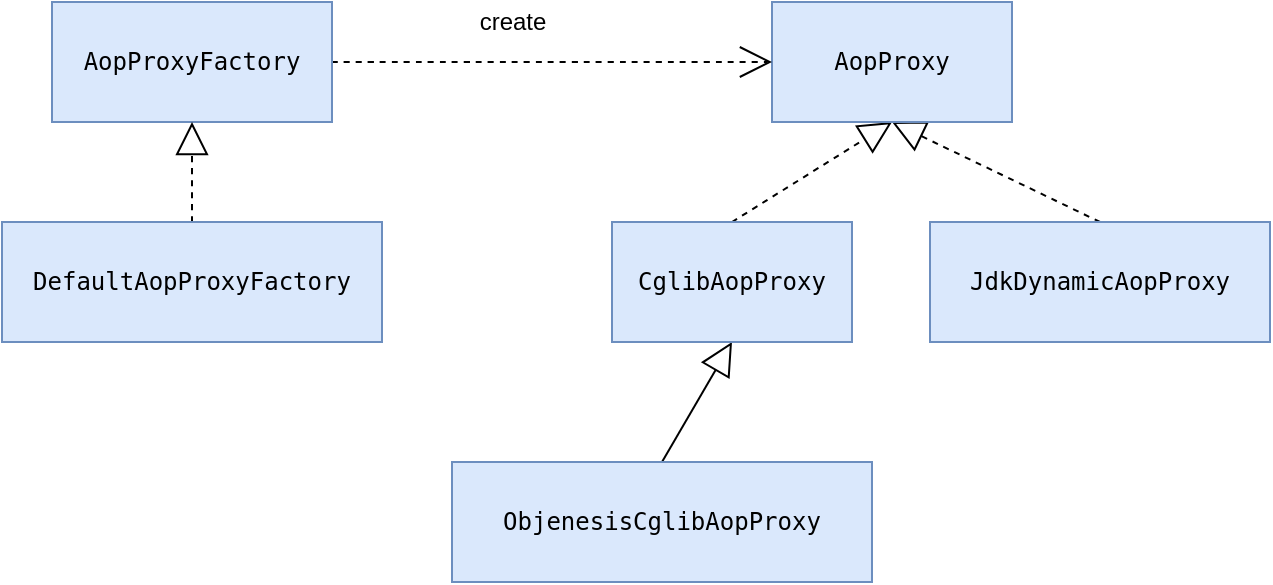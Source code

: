 <mxfile version="15.3.3" type="github">
  <diagram id="jIpp82CZUX5vi6DGRoLu" name="Page-1">
    <mxGraphModel dx="1773" dy="536" grid="1" gridSize="10" guides="1" tooltips="1" connect="1" arrows="1" fold="1" page="1" pageScale="1" pageWidth="827" pageHeight="1169" math="0" shadow="0">
      <root>
        <mxCell id="0" />
        <mxCell id="1" parent="0" />
        <mxCell id="WWjHJohw3SGoiaCBU_BD-11" style="edgeStyle=none;curved=1;rounded=0;orthogonalLoop=1;jettySize=auto;html=1;exitX=0.5;exitY=0;exitDx=0;exitDy=0;entryX=0.5;entryY=1;entryDx=0;entryDy=0;endArrow=block;endFill=0;startSize=14;endSize=14;sourcePerimeterSpacing=8;targetPerimeterSpacing=8;" edge="1" parent="1" source="WWjHJohw3SGoiaCBU_BD-1" target="WWjHJohw3SGoiaCBU_BD-2">
          <mxGeometry relative="1" as="geometry" />
        </mxCell>
        <mxCell id="WWjHJohw3SGoiaCBU_BD-1" value="&lt;pre&gt;ObjenesisCglibAopProxy&lt;/pre&gt;" style="rounded=0;whiteSpace=wrap;html=1;hachureGap=4;pointerEvents=0;fillColor=#dae8fc;strokeColor=#6c8ebf;" vertex="1" parent="1">
          <mxGeometry x="90" y="240" width="210" height="60" as="geometry" />
        </mxCell>
        <mxCell id="WWjHJohw3SGoiaCBU_BD-10" style="edgeStyle=none;curved=1;rounded=0;orthogonalLoop=1;jettySize=auto;html=1;exitX=0.5;exitY=0;exitDx=0;exitDy=0;entryX=0.5;entryY=1;entryDx=0;entryDy=0;dashed=1;endArrow=block;endFill=0;startSize=14;endSize=14;sourcePerimeterSpacing=8;targetPerimeterSpacing=8;" edge="1" parent="1" source="WWjHJohw3SGoiaCBU_BD-2" target="WWjHJohw3SGoiaCBU_BD-4">
          <mxGeometry relative="1" as="geometry" />
        </mxCell>
        <mxCell id="WWjHJohw3SGoiaCBU_BD-2" value="&lt;pre&gt;CglibAopProxy&lt;/pre&gt;" style="rounded=0;whiteSpace=wrap;html=1;hachureGap=4;pointerEvents=0;fillColor=#dae8fc;strokeColor=#6c8ebf;" vertex="1" parent="1">
          <mxGeometry x="170" y="120" width="120" height="60" as="geometry" />
        </mxCell>
        <mxCell id="WWjHJohw3SGoiaCBU_BD-9" style="edgeStyle=none;curved=1;rounded=0;orthogonalLoop=1;jettySize=auto;html=1;exitX=0.5;exitY=0;exitDx=0;exitDy=0;entryX=0.5;entryY=1;entryDx=0;entryDy=0;dashed=1;endArrow=block;endFill=0;startSize=14;endSize=14;sourcePerimeterSpacing=8;targetPerimeterSpacing=8;" edge="1" parent="1" source="WWjHJohw3SGoiaCBU_BD-3" target="WWjHJohw3SGoiaCBU_BD-4">
          <mxGeometry relative="1" as="geometry" />
        </mxCell>
        <mxCell id="WWjHJohw3SGoiaCBU_BD-3" value="&lt;pre&gt;&lt;pre&gt;JdkDynamicAopProxy&lt;/pre&gt;&lt;/pre&gt;" style="rounded=0;whiteSpace=wrap;html=1;hachureGap=4;pointerEvents=0;fillColor=#dae8fc;strokeColor=#6c8ebf;" vertex="1" parent="1">
          <mxGeometry x="329" y="120" width="170" height="60" as="geometry" />
        </mxCell>
        <mxCell id="WWjHJohw3SGoiaCBU_BD-4" value="&lt;pre&gt;&lt;pre&gt;AopProxy&lt;/pre&gt;&lt;/pre&gt;" style="rounded=0;whiteSpace=wrap;html=1;hachureGap=4;pointerEvents=0;fillColor=#dae8fc;strokeColor=#6c8ebf;" vertex="1" parent="1">
          <mxGeometry x="250" y="10" width="120" height="60" as="geometry" />
        </mxCell>
        <mxCell id="WWjHJohw3SGoiaCBU_BD-12" style="edgeStyle=none;curved=1;rounded=0;orthogonalLoop=1;jettySize=auto;html=1;exitX=1;exitY=0.5;exitDx=0;exitDy=0;entryX=0;entryY=0.5;entryDx=0;entryDy=0;endArrow=open;endFill=0;startSize=14;endSize=14;sourcePerimeterSpacing=8;targetPerimeterSpacing=8;dashed=1;" edge="1" parent="1" source="WWjHJohw3SGoiaCBU_BD-6" target="WWjHJohw3SGoiaCBU_BD-4">
          <mxGeometry relative="1" as="geometry" />
        </mxCell>
        <mxCell id="WWjHJohw3SGoiaCBU_BD-6" value="&lt;pre&gt;AopProxyFactory&lt;/pre&gt;" style="rounded=0;whiteSpace=wrap;html=1;hachureGap=4;pointerEvents=0;fillColor=#dae8fc;strokeColor=#6c8ebf;" vertex="1" parent="1">
          <mxGeometry x="-110" y="10" width="140" height="60" as="geometry" />
        </mxCell>
        <mxCell id="WWjHJohw3SGoiaCBU_BD-8" style="edgeStyle=none;curved=1;rounded=0;orthogonalLoop=1;jettySize=auto;html=1;exitX=0.5;exitY=0;exitDx=0;exitDy=0;entryX=0.5;entryY=1;entryDx=0;entryDy=0;endArrow=block;startSize=14;endSize=14;sourcePerimeterSpacing=8;targetPerimeterSpacing=8;dashed=1;endFill=0;" edge="1" parent="1" source="WWjHJohw3SGoiaCBU_BD-7" target="WWjHJohw3SGoiaCBU_BD-6">
          <mxGeometry relative="1" as="geometry" />
        </mxCell>
        <mxCell id="WWjHJohw3SGoiaCBU_BD-7" value="&lt;pre&gt;&lt;pre&gt;&lt;pre&gt;DefaultAopProxyFactory&lt;/pre&gt;&lt;/pre&gt;&lt;/pre&gt;" style="rounded=0;whiteSpace=wrap;html=1;hachureGap=4;pointerEvents=0;fillColor=#dae8fc;strokeColor=#6c8ebf;" vertex="1" parent="1">
          <mxGeometry x="-135" y="120" width="190" height="60" as="geometry" />
        </mxCell>
        <mxCell id="WWjHJohw3SGoiaCBU_BD-13" value="create" style="text;html=1;align=center;verticalAlign=middle;resizable=0;points=[];autosize=1;strokeColor=none;fillColor=none;" vertex="1" parent="1">
          <mxGeometry x="95" y="10" width="50" height="20" as="geometry" />
        </mxCell>
      </root>
    </mxGraphModel>
  </diagram>
</mxfile>
